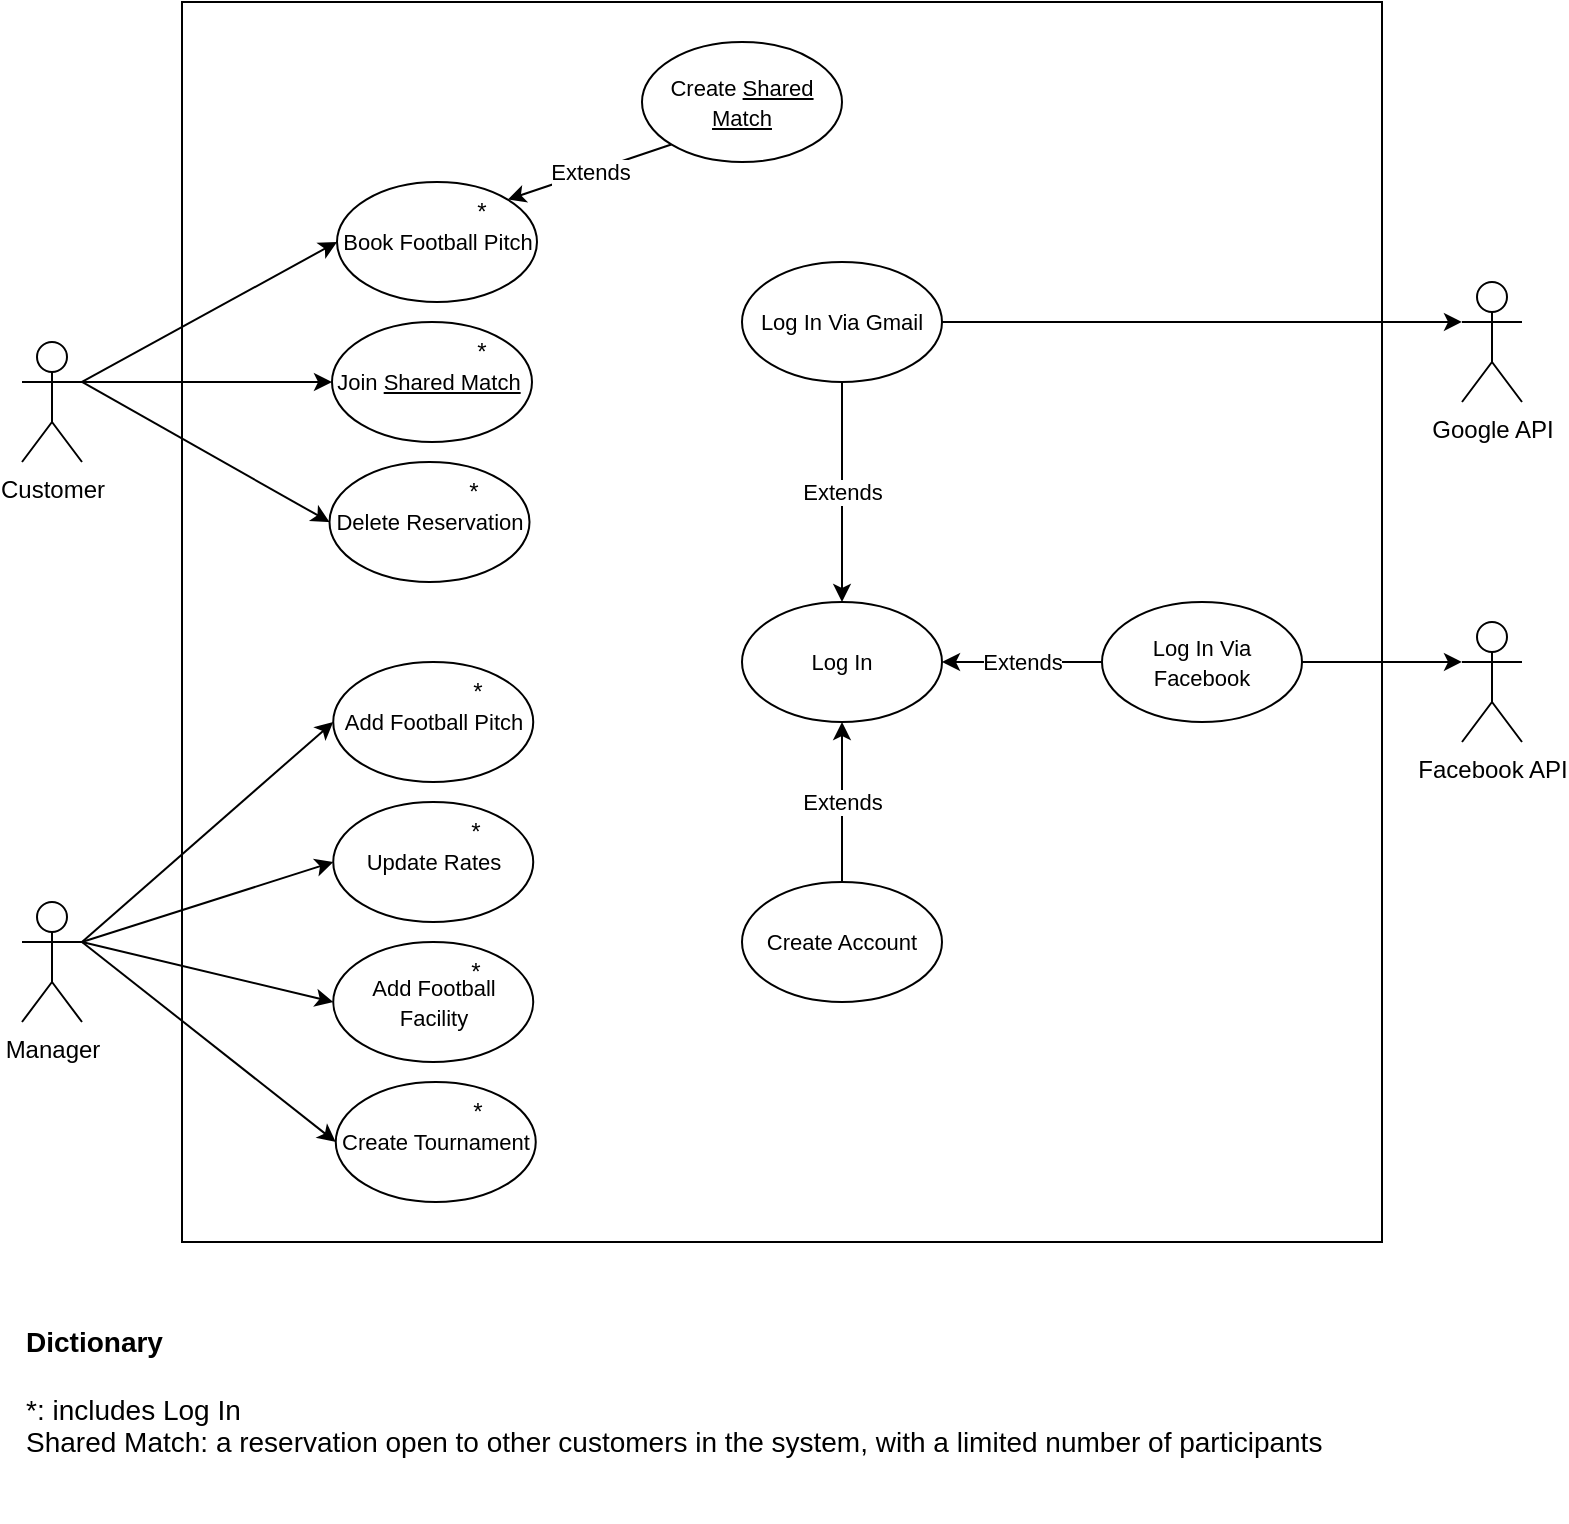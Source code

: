 <mxfile version="22.0.8" type="device">
  <diagram name="Pagina-1" id="TJIYRlZVVNKg7LEigqh6">
    <mxGraphModel dx="899" dy="369" grid="1" gridSize="10" guides="1" tooltips="1" connect="1" arrows="1" fold="1" page="1" pageScale="1" pageWidth="827" pageHeight="1169" math="0" shadow="0">
      <root>
        <mxCell id="0" />
        <mxCell id="1" parent="0" />
        <mxCell id="VYkuQ8G43RXA0hPSaBdG-6" value="" style="html=1;whiteSpace=wrap;fillColor=none;" parent="1" vertex="1">
          <mxGeometry x="118" y="40" width="600" height="620" as="geometry" />
        </mxCell>
        <mxCell id="VYkuQ8G43RXA0hPSaBdG-1" value="Customer" style="shape=umlActor;verticalLabelPosition=bottom;verticalAlign=top;html=1;" parent="1" vertex="1">
          <mxGeometry x="38" y="210" width="30" height="60" as="geometry" />
        </mxCell>
        <mxCell id="VYkuQ8G43RXA0hPSaBdG-4" value="Manager" style="shape=umlActor;verticalLabelPosition=bottom;verticalAlign=top;html=1;" parent="1" vertex="1">
          <mxGeometry x="38" y="490" width="30" height="60" as="geometry" />
        </mxCell>
        <mxCell id="VYkuQ8G43RXA0hPSaBdG-8" value="&lt;font style=&quot;font-size: 11px;&quot;&gt;Delete Reservation&lt;/font&gt;" style="ellipse;whiteSpace=wrap;html=1;" parent="1" vertex="1">
          <mxGeometry x="191.75" y="270" width="100" height="60" as="geometry" />
        </mxCell>
        <mxCell id="VYkuQ8G43RXA0hPSaBdG-9" value="&lt;font style=&quot;font-size: 11px;&quot;&gt;Log In&lt;/font&gt;" style="ellipse;whiteSpace=wrap;html=1;" parent="1" vertex="1">
          <mxGeometry x="398" y="340" width="100" height="60" as="geometry" />
        </mxCell>
        <mxCell id="YGv7T2RvrnoPIYcgh6Ru-1" value="&lt;font style=&quot;font-size: 11px;&quot;&gt;Join &lt;u&gt;Shared Match&lt;/u&gt;&amp;nbsp;&lt;/font&gt;" style="ellipse;whiteSpace=wrap;html=1;" parent="1" vertex="1">
          <mxGeometry x="193" y="200" width="100" height="60" as="geometry" />
        </mxCell>
        <mxCell id="YGv7T2RvrnoPIYcgh6Ru-2" value="&lt;font style=&quot;font-size: 11px;&quot;&gt;Book Football Pitch&lt;/font&gt;" style="ellipse;whiteSpace=wrap;html=1;" parent="1" vertex="1">
          <mxGeometry x="195.5" y="130" width="100" height="60" as="geometry" />
        </mxCell>
        <mxCell id="YGv7T2RvrnoPIYcgh6Ru-4" value="&lt;font style=&quot;font-size: 11px;&quot;&gt;Add Football Pitch&lt;/font&gt;" style="ellipse;whiteSpace=wrap;html=1;" parent="1" vertex="1">
          <mxGeometry x="193.62" y="370" width="100" height="60" as="geometry" />
        </mxCell>
        <mxCell id="YGv7T2RvrnoPIYcgh6Ru-7" value="&lt;font style=&quot;font-size: 12px;&quot;&gt;Google API&lt;br&gt;&lt;/font&gt;" style="shape=umlActor;verticalLabelPosition=bottom;verticalAlign=top;html=1;" parent="1" vertex="1">
          <mxGeometry x="758" y="180" width="30" height="60" as="geometry" />
        </mxCell>
        <mxCell id="YGv7T2RvrnoPIYcgh6Ru-24" value="" style="endArrow=classic;html=1;rounded=0;exitX=1;exitY=0.333;exitDx=0;exitDy=0;exitPerimeter=0;entryX=0;entryY=0.5;entryDx=0;entryDy=0;" parent="1" source="VYkuQ8G43RXA0hPSaBdG-1" target="YGv7T2RvrnoPIYcgh6Ru-2" edge="1">
          <mxGeometry width="50" height="50" relative="1" as="geometry">
            <mxPoint x="388" y="300" as="sourcePoint" />
            <mxPoint x="438" y="250" as="targetPoint" />
          </mxGeometry>
        </mxCell>
        <mxCell id="YGv7T2RvrnoPIYcgh6Ru-30" value="" style="endArrow=classic;html=1;rounded=0;exitX=1;exitY=0.333;exitDx=0;exitDy=0;exitPerimeter=0;entryX=0;entryY=0.5;entryDx=0;entryDy=0;" parent="1" source="VYkuQ8G43RXA0hPSaBdG-1" target="YGv7T2RvrnoPIYcgh6Ru-1" edge="1">
          <mxGeometry width="50" height="50" relative="1" as="geometry">
            <mxPoint x="308" y="340" as="sourcePoint" />
            <mxPoint x="358" y="290" as="targetPoint" />
          </mxGeometry>
        </mxCell>
        <mxCell id="YGv7T2RvrnoPIYcgh6Ru-35" value="" style="endArrow=classic;html=1;rounded=0;entryX=0;entryY=0.333;entryDx=0;entryDy=0;entryPerimeter=0;exitX=1;exitY=0.5;exitDx=0;exitDy=0;" parent="1" source="pXMUvUlf4i8bMqYEDKzL-3" target="YGv7T2RvrnoPIYcgh6Ru-7" edge="1">
          <mxGeometry width="50" height="50" relative="1" as="geometry">
            <mxPoint x="538" y="310" as="sourcePoint" />
            <mxPoint x="588" y="260" as="targetPoint" />
          </mxGeometry>
        </mxCell>
        <mxCell id="pXMUvUlf4i8bMqYEDKzL-3" value="&lt;font style=&quot;font-size: 11px;&quot;&gt;Log In Via Gmail&lt;/font&gt;" style="ellipse;whiteSpace=wrap;html=1;" parent="1" vertex="1">
          <mxGeometry x="398" y="170" width="100" height="60" as="geometry" />
        </mxCell>
        <mxCell id="pXMUvUlf4i8bMqYEDKzL-4" value="" style="endArrow=classic;html=1;rounded=0;exitX=0.5;exitY=1;exitDx=0;exitDy=0;entryX=0.5;entryY=0;entryDx=0;entryDy=0;" parent="1" source="pXMUvUlf4i8bMqYEDKzL-3" target="VYkuQ8G43RXA0hPSaBdG-9" edge="1">
          <mxGeometry relative="1" as="geometry">
            <mxPoint x="478" y="240" as="sourcePoint" />
            <mxPoint x="578" y="240" as="targetPoint" />
          </mxGeometry>
        </mxCell>
        <mxCell id="pXMUvUlf4i8bMqYEDKzL-5" value="Extends" style="edgeLabel;resizable=0;html=1;align=center;verticalAlign=middle;" parent="pXMUvUlf4i8bMqYEDKzL-4" connectable="0" vertex="1">
          <mxGeometry relative="1" as="geometry" />
        </mxCell>
        <mxCell id="pXMUvUlf4i8bMqYEDKzL-6" value="&lt;font style=&quot;font-size: 11px;&quot;&gt;Create Account&lt;/font&gt;" style="ellipse;whiteSpace=wrap;html=1;" parent="1" vertex="1">
          <mxGeometry x="398" y="480" width="100" height="60" as="geometry" />
        </mxCell>
        <mxCell id="pXMUvUlf4i8bMqYEDKzL-7" value="Extends" style="endArrow=classic;html=1;rounded=0;entryX=0.5;entryY=1;entryDx=0;entryDy=0;exitX=0.5;exitY=0;exitDx=0;exitDy=0;" parent="1" source="pXMUvUlf4i8bMqYEDKzL-6" target="VYkuQ8G43RXA0hPSaBdG-9" edge="1">
          <mxGeometry relative="1" as="geometry">
            <mxPoint x="448" y="380" as="sourcePoint" />
            <mxPoint x="548" y="380" as="targetPoint" />
          </mxGeometry>
        </mxCell>
        <mxCell id="pXMUvUlf4i8bMqYEDKzL-13" value="" style="endArrow=classic;html=1;rounded=0;exitX=1;exitY=0.333;exitDx=0;exitDy=0;exitPerimeter=0;entryX=0;entryY=0.5;entryDx=0;entryDy=0;" parent="1" source="VYkuQ8G43RXA0hPSaBdG-4" target="YGv7T2RvrnoPIYcgh6Ru-4" edge="1">
          <mxGeometry width="50" height="50" relative="1" as="geometry">
            <mxPoint x="328" y="560" as="sourcePoint" />
            <mxPoint x="378" y="510" as="targetPoint" />
          </mxGeometry>
        </mxCell>
        <mxCell id="pXMUvUlf4i8bMqYEDKzL-24" value="&lt;font style=&quot;font-size: 11px;&quot;&gt;Create &lt;u&gt;Shared Match&lt;/u&gt;&lt;/font&gt;" style="ellipse;whiteSpace=wrap;html=1;" parent="1" vertex="1">
          <mxGeometry x="348" y="60" width="100" height="60" as="geometry" />
        </mxCell>
        <mxCell id="pXMUvUlf4i8bMqYEDKzL-35" value="*" style="text;html=1;strokeColor=none;fillColor=none;align=center;verticalAlign=middle;whiteSpace=wrap;rounded=0;" parent="1" vertex="1">
          <mxGeometry x="238" y="200" width="60" height="30" as="geometry" />
        </mxCell>
        <mxCell id="pXMUvUlf4i8bMqYEDKzL-37" value="*" style="text;html=1;strokeColor=none;fillColor=none;align=center;verticalAlign=middle;whiteSpace=wrap;rounded=0;" parent="1" vertex="1">
          <mxGeometry x="238" y="130" width="60" height="30" as="geometry" />
        </mxCell>
        <mxCell id="pXMUvUlf4i8bMqYEDKzL-38" value="&lt;font style=&quot;font-size: 14px;&quot;&gt;&lt;b&gt;Dictionary&lt;br&gt;&lt;br&gt;&lt;/b&gt;*: includes Log In&amp;nbsp;&lt;br&gt;Shared Match:&amp;nbsp;a reservation open to other customers in the system, with a limited number of participants&lt;br&gt;&lt;/font&gt;" style="text;html=1;strokeColor=none;fillColor=none;align=left;verticalAlign=middle;whiteSpace=wrap;rounded=0;" parent="1" vertex="1">
          <mxGeometry x="38" y="670" width="672" height="130" as="geometry" />
        </mxCell>
        <mxCell id="JSUpxwKBtzQWxORTPVua-3" value="" style="endArrow=classic;html=1;rounded=0;exitX=0;exitY=1;exitDx=0;exitDy=0;entryX=1;entryY=0;entryDx=0;entryDy=0;" parent="1" source="pXMUvUlf4i8bMqYEDKzL-24" target="YGv7T2RvrnoPIYcgh6Ru-2" edge="1">
          <mxGeometry relative="1" as="geometry">
            <mxPoint x="398" y="130" as="sourcePoint" />
            <mxPoint x="308" y="130" as="targetPoint" />
          </mxGeometry>
        </mxCell>
        <mxCell id="JSUpxwKBtzQWxORTPVua-4" value="Extends" style="edgeLabel;resizable=0;html=1;align=center;verticalAlign=middle;" parent="JSUpxwKBtzQWxORTPVua-3" connectable="0" vertex="1">
          <mxGeometry relative="1" as="geometry" />
        </mxCell>
        <mxCell id="JSUpxwKBtzQWxORTPVua-5" value="&lt;font style=&quot;font-size: 11px;&quot;&gt;Update Rates&lt;/font&gt;" style="ellipse;whiteSpace=wrap;html=1;" parent="1" vertex="1">
          <mxGeometry x="193.62" y="440" width="100" height="60" as="geometry" />
        </mxCell>
        <mxCell id="3cIT5jCqNrF9T8N8SsBt-2" value="*" style="text;html=1;strokeColor=none;fillColor=none;align=center;verticalAlign=middle;whiteSpace=wrap;rounded=0;" parent="1" vertex="1">
          <mxGeometry x="236.12" y="370" width="60" height="30" as="geometry" />
        </mxCell>
        <mxCell id="3cIT5jCqNrF9T8N8SsBt-3" value="*" style="text;html=1;strokeColor=none;fillColor=none;align=center;verticalAlign=middle;whiteSpace=wrap;rounded=0;" parent="1" vertex="1">
          <mxGeometry x="234.87" y="440" width="60" height="30" as="geometry" />
        </mxCell>
        <mxCell id="3cIT5jCqNrF9T8N8SsBt-4" value="" style="endArrow=classic;html=1;rounded=0;exitX=1;exitY=0.333;exitDx=0;exitDy=0;exitPerimeter=0;entryX=0;entryY=0.5;entryDx=0;entryDy=0;" parent="1" source="VYkuQ8G43RXA0hPSaBdG-4" target="JSUpxwKBtzQWxORTPVua-5" edge="1">
          <mxGeometry width="50" height="50" relative="1" as="geometry">
            <mxPoint x="338" y="600" as="sourcePoint" />
            <mxPoint x="388" y="550" as="targetPoint" />
          </mxGeometry>
        </mxCell>
        <mxCell id="CUCYZQs7ReIc307yx0Ik-1" value="*" style="text;html=1;strokeColor=none;fillColor=none;align=center;verticalAlign=middle;whiteSpace=wrap;rounded=0;" parent="1" vertex="1">
          <mxGeometry x="234.25" y="270" width="60" height="30" as="geometry" />
        </mxCell>
        <mxCell id="CUCYZQs7ReIc307yx0Ik-2" value="" style="endArrow=classic;html=1;rounded=0;exitX=1;exitY=0.333;exitDx=0;exitDy=0;exitPerimeter=0;entryX=0;entryY=0.5;entryDx=0;entryDy=0;" parent="1" source="VYkuQ8G43RXA0hPSaBdG-1" target="VYkuQ8G43RXA0hPSaBdG-8" edge="1">
          <mxGeometry width="50" height="50" relative="1" as="geometry">
            <mxPoint x="408" y="290" as="sourcePoint" />
            <mxPoint x="458" y="240" as="targetPoint" />
          </mxGeometry>
        </mxCell>
        <mxCell id="CUCYZQs7ReIc307yx0Ik-4" value="&lt;font style=&quot;font-size: 12px;&quot;&gt;Facebook API&lt;br&gt;&lt;/font&gt;" style="shape=umlActor;verticalLabelPosition=bottom;verticalAlign=top;html=1;" parent="1" vertex="1">
          <mxGeometry x="758" y="350" width="30" height="60" as="geometry" />
        </mxCell>
        <mxCell id="CUCYZQs7ReIc307yx0Ik-6" value="&lt;font style=&quot;font-size: 11px;&quot;&gt;Log In Via Facebook&lt;/font&gt;" style="ellipse;whiteSpace=wrap;html=1;" parent="1" vertex="1">
          <mxGeometry x="578" y="340" width="100" height="60" as="geometry" />
        </mxCell>
        <mxCell id="CUCYZQs7ReIc307yx0Ik-7" value="Extends" style="endArrow=classic;html=1;rounded=0;entryX=1;entryY=0.5;entryDx=0;entryDy=0;exitX=0;exitY=0.5;exitDx=0;exitDy=0;" parent="1" source="CUCYZQs7ReIc307yx0Ik-6" target="VYkuQ8G43RXA0hPSaBdG-9" edge="1">
          <mxGeometry relative="1" as="geometry">
            <mxPoint x="528" y="435" as="sourcePoint" />
            <mxPoint x="528" y="340" as="targetPoint" />
          </mxGeometry>
        </mxCell>
        <mxCell id="CUCYZQs7ReIc307yx0Ik-8" value="" style="endArrow=classic;html=1;rounded=0;entryX=0;entryY=0.333;entryDx=0;entryDy=0;entryPerimeter=0;exitX=1;exitY=0.5;exitDx=0;exitDy=0;" parent="1" source="CUCYZQs7ReIc307yx0Ik-6" target="CUCYZQs7ReIc307yx0Ik-4" edge="1">
          <mxGeometry width="50" height="50" relative="1" as="geometry">
            <mxPoint x="648" y="370" as="sourcePoint" />
            <mxPoint x="698" y="320" as="targetPoint" />
          </mxGeometry>
        </mxCell>
        <mxCell id="CUCYZQs7ReIc307yx0Ik-9" value="&lt;span style=&quot;font-size: 11px;&quot;&gt;Add Football Facility&lt;/span&gt;" style="ellipse;whiteSpace=wrap;html=1;" parent="1" vertex="1">
          <mxGeometry x="193.62" y="510" width="100" height="60" as="geometry" />
        </mxCell>
        <mxCell id="CUCYZQs7ReIc307yx0Ik-10" value="*" style="text;html=1;strokeColor=none;fillColor=none;align=center;verticalAlign=middle;whiteSpace=wrap;rounded=0;" parent="1" vertex="1">
          <mxGeometry x="234.87" y="510" width="60" height="30" as="geometry" />
        </mxCell>
        <mxCell id="CUCYZQs7ReIc307yx0Ik-11" value="" style="endArrow=classic;html=1;rounded=0;exitX=1;exitY=0.333;exitDx=0;exitDy=0;exitPerimeter=0;entryX=0;entryY=0.5;entryDx=0;entryDy=0;" parent="1" source="VYkuQ8G43RXA0hPSaBdG-4" target="CUCYZQs7ReIc307yx0Ik-9" edge="1">
          <mxGeometry width="50" height="50" relative="1" as="geometry">
            <mxPoint x="368" y="650" as="sourcePoint" />
            <mxPoint x="418" y="600" as="targetPoint" />
          </mxGeometry>
        </mxCell>
        <mxCell id="u67dnZ7TjAeRBNaexq_y-3" value="&lt;span style=&quot;font-size: 11px;&quot;&gt;Create Tournament&lt;/span&gt;" style="ellipse;whiteSpace=wrap;html=1;" parent="1" vertex="1">
          <mxGeometry x="194.88" y="580" width="100" height="60" as="geometry" />
        </mxCell>
        <mxCell id="u67dnZ7TjAeRBNaexq_y-4" value="*" style="text;html=1;strokeColor=none;fillColor=none;align=center;verticalAlign=middle;whiteSpace=wrap;rounded=0;" parent="1" vertex="1">
          <mxGeometry x="236.13" y="580" width="60" height="30" as="geometry" />
        </mxCell>
        <mxCell id="u67dnZ7TjAeRBNaexq_y-5" value="" style="endArrow=classic;html=1;rounded=0;entryX=0;entryY=0.5;entryDx=0;entryDy=0;exitX=1;exitY=0.333;exitDx=0;exitDy=0;exitPerimeter=0;" parent="1" source="VYkuQ8G43RXA0hPSaBdG-4" target="u67dnZ7TjAeRBNaexq_y-3" edge="1">
          <mxGeometry width="50" height="50" relative="1" as="geometry">
            <mxPoint x="310" y="600" as="sourcePoint" />
            <mxPoint x="360" y="550" as="targetPoint" />
          </mxGeometry>
        </mxCell>
      </root>
    </mxGraphModel>
  </diagram>
</mxfile>
